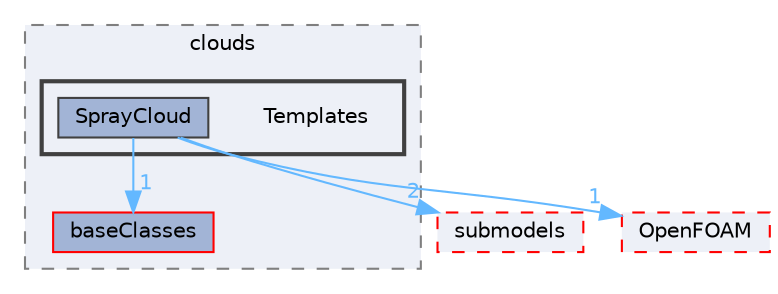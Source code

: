 digraph "src/lagrangian/spray/clouds/Templates"
{
 // LATEX_PDF_SIZE
  bgcolor="transparent";
  edge [fontname=Helvetica,fontsize=10,labelfontname=Helvetica,labelfontsize=10];
  node [fontname=Helvetica,fontsize=10,shape=box,height=0.2,width=0.4];
  compound=true
  subgraph clusterdir_ed7d07d36d0c4a75c3b032fd5363667e {
    graph [ bgcolor="#edf0f7", pencolor="grey50", label="clouds", fontname=Helvetica,fontsize=10 style="filled,dashed", URL="dir_ed7d07d36d0c4a75c3b032fd5363667e.html",tooltip=""]
  dir_9070be6027a008114441e735fae7782a [label="baseClasses", fillcolor="#a2b4d6", color="red", style="filled", URL="dir_9070be6027a008114441e735fae7782a.html",tooltip=""];
  subgraph clusterdir_1b7f50af1f74e3e4634dcc746dde5a61 {
    graph [ bgcolor="#edf0f7", pencolor="grey25", label="", fontname=Helvetica,fontsize=10 style="filled,bold", URL="dir_1b7f50af1f74e3e4634dcc746dde5a61.html",tooltip=""]
    dir_1b7f50af1f74e3e4634dcc746dde5a61 [shape=plaintext, label="Templates"];
  dir_32c6db81a10c9d04b81a7c27fc9bafb7 [label="SprayCloud", fillcolor="#a2b4d6", color="grey25", style="filled", URL="dir_32c6db81a10c9d04b81a7c27fc9bafb7.html",tooltip=""];
  }
  }
  dir_03a209607acdac05f1cb82250460b2d6 [label="submodels", fillcolor="#edf0f7", color="red", style="filled,dashed", URL="dir_03a209607acdac05f1cb82250460b2d6.html",tooltip=""];
  dir_c5473ff19b20e6ec4dfe5c310b3778a8 [label="OpenFOAM", fillcolor="#edf0f7", color="red", style="filled,dashed", URL="dir_c5473ff19b20e6ec4dfe5c310b3778a8.html",tooltip=""];
  dir_32c6db81a10c9d04b81a7c27fc9bafb7->dir_03a209607acdac05f1cb82250460b2d6 [headlabel="2", labeldistance=1.5 headhref="dir_003720_003802.html" href="dir_003720_003802.html" color="steelblue1" fontcolor="steelblue1"];
  dir_32c6db81a10c9d04b81a7c27fc9bafb7->dir_9070be6027a008114441e735fae7782a [headlabel="1", labeldistance=1.5 headhref="dir_003720_000201.html" href="dir_003720_000201.html" color="steelblue1" fontcolor="steelblue1"];
  dir_32c6db81a10c9d04b81a7c27fc9bafb7->dir_c5473ff19b20e6ec4dfe5c310b3778a8 [headlabel="1", labeldistance=1.5 headhref="dir_003720_002695.html" href="dir_003720_002695.html" color="steelblue1" fontcolor="steelblue1"];
}

